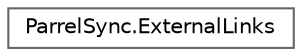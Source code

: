 digraph "Graphical Class Hierarchy"
{
 // LATEX_PDF_SIZE
  bgcolor="transparent";
  edge [fontname=Helvetica,fontsize=10,labelfontname=Helvetica,labelfontsize=10];
  node [fontname=Helvetica,fontsize=10,shape=box,height=0.2,width=0.4];
  rankdir="LR";
  Node0 [id="Node000000",label="ParrelSync.ExternalLinks",height=0.2,width=0.4,color="grey40", fillcolor="white", style="filled",URL="$class_parrel_sync_1_1_external_links.html",tooltip=" "];
}
